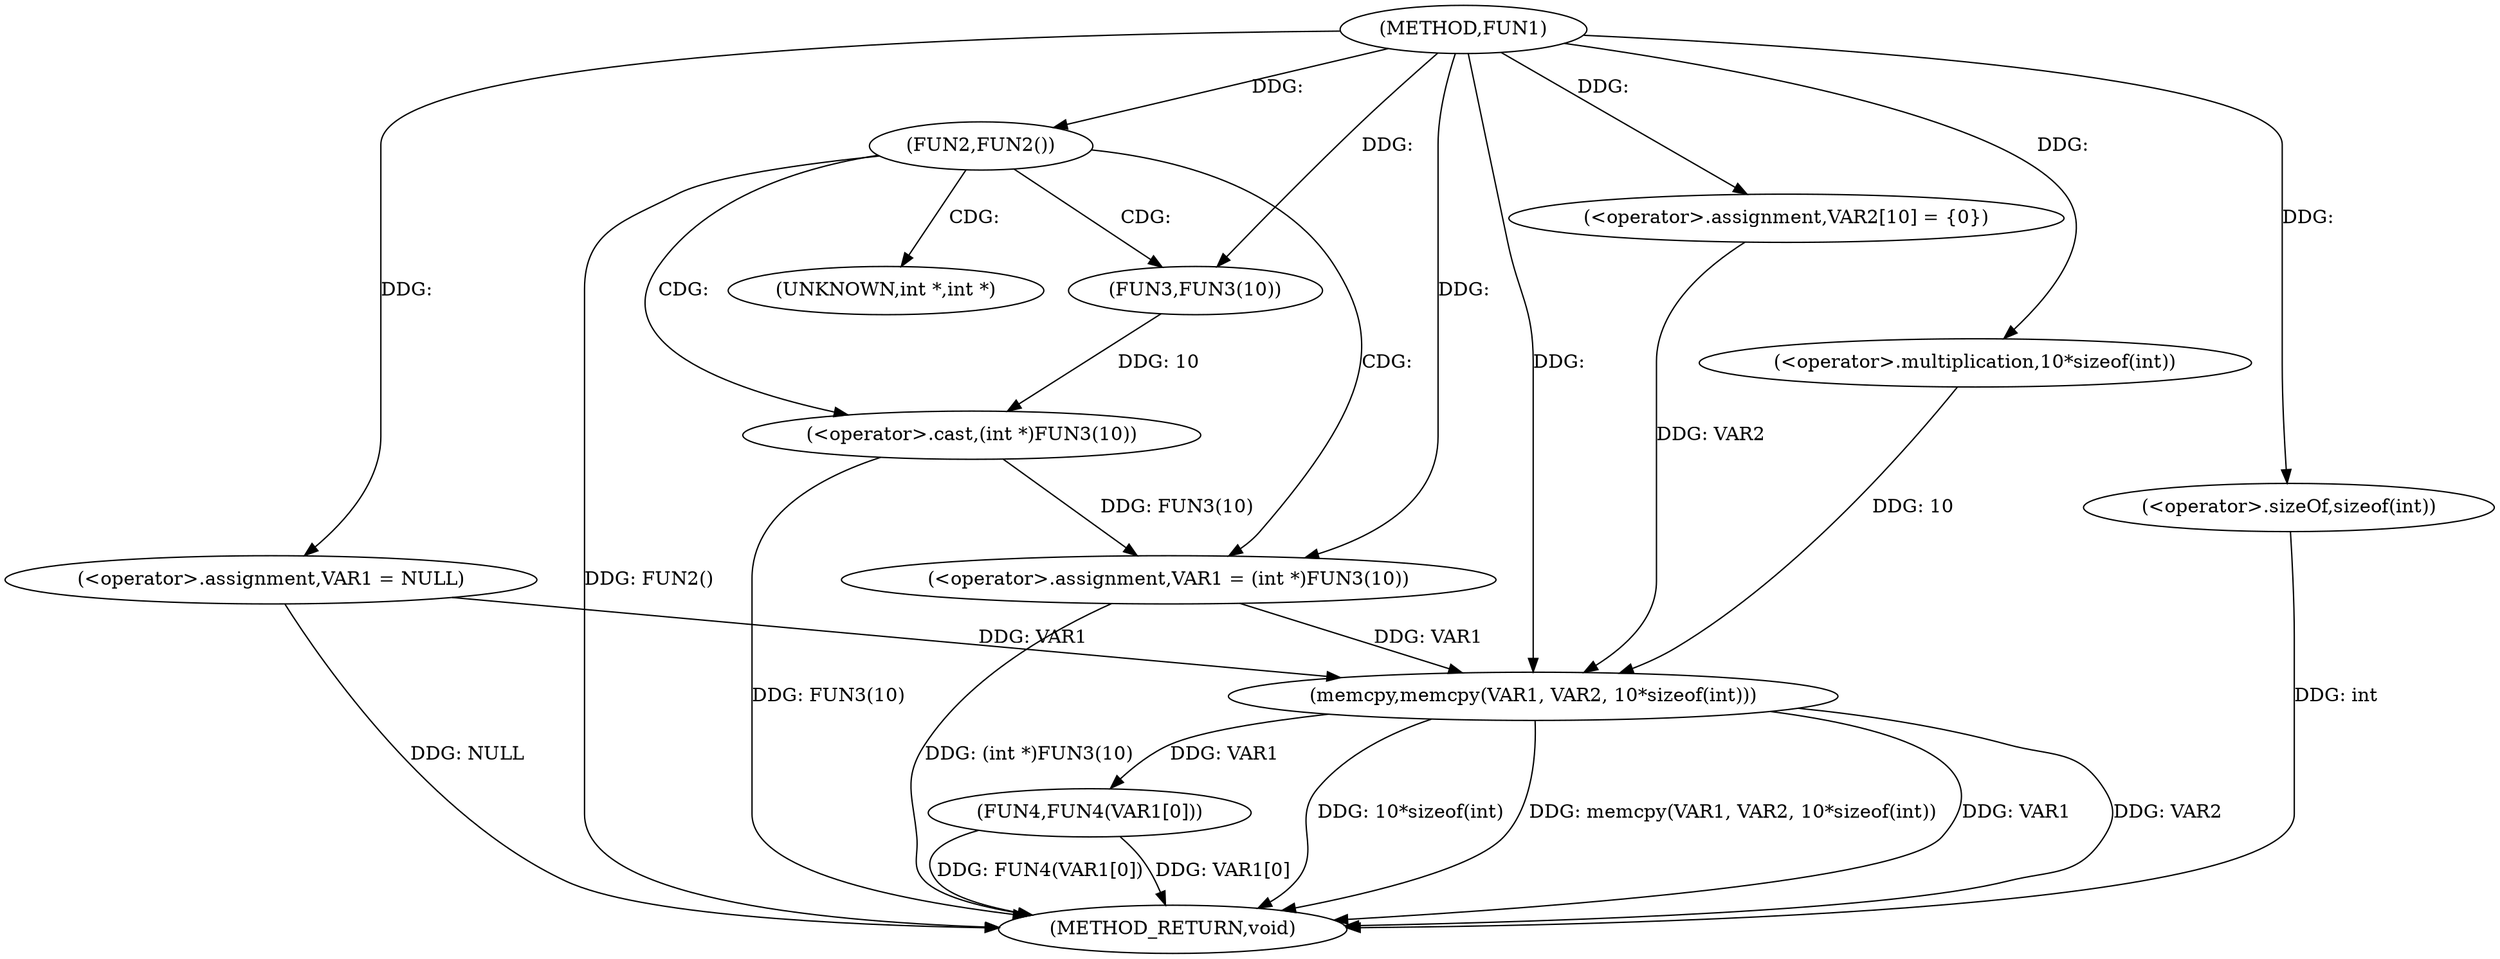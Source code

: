 digraph FUN1 {  
"1000100" [label = "(METHOD,FUN1)" ]
"1000130" [label = "(METHOD_RETURN,void)" ]
"1000103" [label = "(<operator>.assignment,VAR1 = NULL)" ]
"1000107" [label = "(FUN2,FUN2())" ]
"1000109" [label = "(<operator>.assignment,VAR1 = (int *)FUN3(10))" ]
"1000111" [label = "(<operator>.cast,(int *)FUN3(10))" ]
"1000113" [label = "(FUN3,FUN3(10))" ]
"1000117" [label = "(<operator>.assignment,VAR2[10] = {0})" ]
"1000119" [label = "(memcpy,memcpy(VAR1, VAR2, 10*sizeof(int)))" ]
"1000122" [label = "(<operator>.multiplication,10*sizeof(int))" ]
"1000124" [label = "(<operator>.sizeOf,sizeof(int))" ]
"1000126" [label = "(FUN4,FUN4(VAR1[0]))" ]
"1000112" [label = "(UNKNOWN,int *,int *)" ]
  "1000126" -> "1000130"  [ label = "DDG: FUN4(VAR1[0])"] 
  "1000124" -> "1000130"  [ label = "DDG: int"] 
  "1000107" -> "1000130"  [ label = "DDG: FUN2()"] 
  "1000103" -> "1000130"  [ label = "DDG: NULL"] 
  "1000119" -> "1000130"  [ label = "DDG: VAR2"] 
  "1000126" -> "1000130"  [ label = "DDG: VAR1[0]"] 
  "1000119" -> "1000130"  [ label = "DDG: 10*sizeof(int)"] 
  "1000119" -> "1000130"  [ label = "DDG: memcpy(VAR1, VAR2, 10*sizeof(int))"] 
  "1000109" -> "1000130"  [ label = "DDG: (int *)FUN3(10)"] 
  "1000111" -> "1000130"  [ label = "DDG: FUN3(10)"] 
  "1000119" -> "1000130"  [ label = "DDG: VAR1"] 
  "1000100" -> "1000103"  [ label = "DDG: "] 
  "1000100" -> "1000107"  [ label = "DDG: "] 
  "1000111" -> "1000109"  [ label = "DDG: FUN3(10)"] 
  "1000100" -> "1000109"  [ label = "DDG: "] 
  "1000113" -> "1000111"  [ label = "DDG: 10"] 
  "1000100" -> "1000113"  [ label = "DDG: "] 
  "1000100" -> "1000117"  [ label = "DDG: "] 
  "1000103" -> "1000119"  [ label = "DDG: VAR1"] 
  "1000109" -> "1000119"  [ label = "DDG: VAR1"] 
  "1000100" -> "1000119"  [ label = "DDG: "] 
  "1000117" -> "1000119"  [ label = "DDG: VAR2"] 
  "1000122" -> "1000119"  [ label = "DDG: 10"] 
  "1000100" -> "1000122"  [ label = "DDG: "] 
  "1000100" -> "1000124"  [ label = "DDG: "] 
  "1000119" -> "1000126"  [ label = "DDG: VAR1"] 
  "1000107" -> "1000109"  [ label = "CDG: "] 
  "1000107" -> "1000112"  [ label = "CDG: "] 
  "1000107" -> "1000113"  [ label = "CDG: "] 
  "1000107" -> "1000111"  [ label = "CDG: "] 
}
